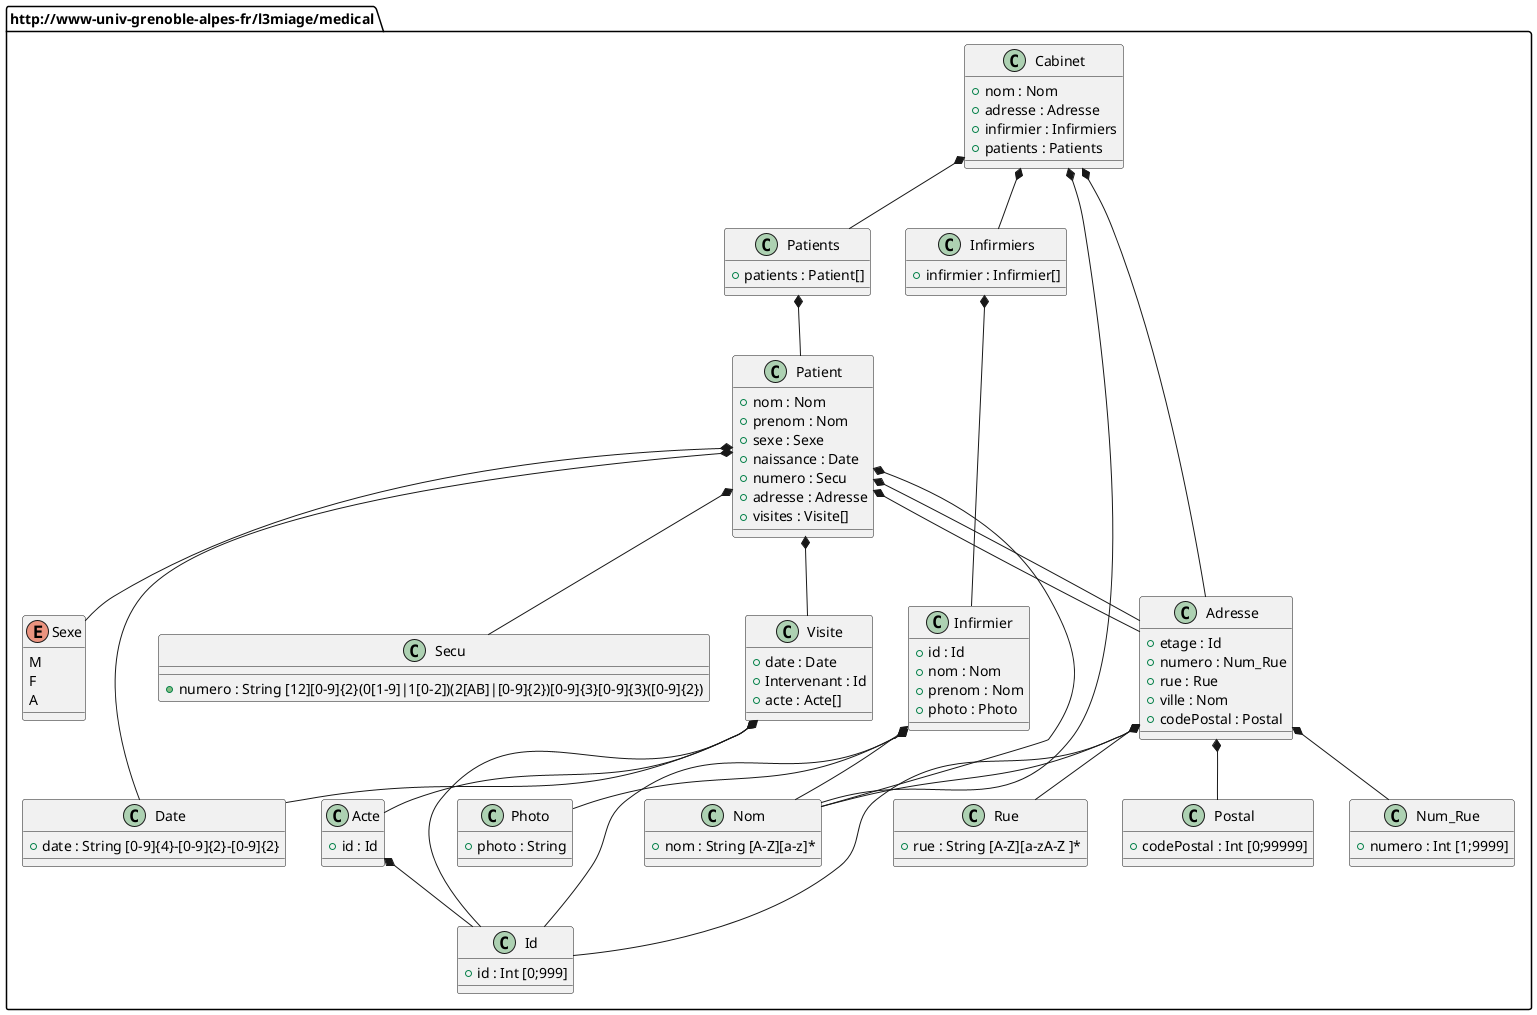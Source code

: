 @startuml

    package http://www-univ-grenoble-alpes-fr/l3miage/medical {
        class Cabinet {
            +nom : Nom
            +adresse : Adresse
            +infirmier : Infirmiers
            +patients : Patients
        }
        
        class Infirmiers {
            +infirmier : Infirmier[]
        }
        
        class Infirmier {
            +id : Id
            +nom : Nom
            +prenom : Nom
            +photo : Photo
        }
        
        class Patients {
            +patients : Patient[]
        }
        
        class Patient {
            +nom : Nom
            +prenom : Nom
            +sexe : Sexe
            +naissance : Date
            +numero : Secu
            +adresse : Adresse
            +visites : Visite[]
        }
        
        class Adresse {
            +etage : Id
            +numero : Num_Rue
            +rue : Rue
            +ville : Nom
            +codePostal : Postal
        }
        
        class Visite {
            +date : Date
            +Intervenant : Id
            +acte : Acte[]
        }
        
        class Acte {
            +id : Id
        }
        
        
        'Simple Types
        class Nom {
            +nom : String [A-Z][a-z]*
        }
        
        class Id {
            +id : Int [0;999]
        }
        
        'A completer
        class Photo {
            +photo : String
        }
        
        enum Sexe {
            M
            F
            A
        }
        
        class Date {
            +date : String [0-9]{4}-[0-9]{2}-[0-9]{2}
        }
        
        class Secu {
            +numero : String [12][0-9]{2}(0[1-9]|1[0-2])(2[AB]|[0-9]{2})[0-9]{3}[0-9]{3}([0-9]{2})
        }
        
        class Num_Rue {
            +numero : Int [1;9999]
        }
        
        class Rue {
            +rue : String [A-Z][a-zA-Z ]*
        }
        
        class Postal {
            +codePostal : Int [0;99999]
        }
        
    }

'Relations entre les classes
Cabinet *-- Infirmiers
Infirmiers *-- Infirmier
Cabinet *-- Patients
Patients *-- Patient
Patient *-- Visite
Patient *-- Adresse
Visite *-- Acte

'Relations entre les classes et les types simples
Cabinet *-- Nom
Cabinet *-- Adresse
Infirmier *-- Id
Infirmier *-- Nom
Infirmier *-- Photo
Patient *-- Nom
Patient *-- Sexe
Patient *-- Date
Patient *-- Secu
Patient *-- Adresse
Visite *-- Date
Visite *-- Id
Acte *-- Id
Adresse *-- Num_Rue
Adresse *-- Rue
Adresse *-- Postal
Adresse *-- Nom
Adresse *-- Id

@enduml